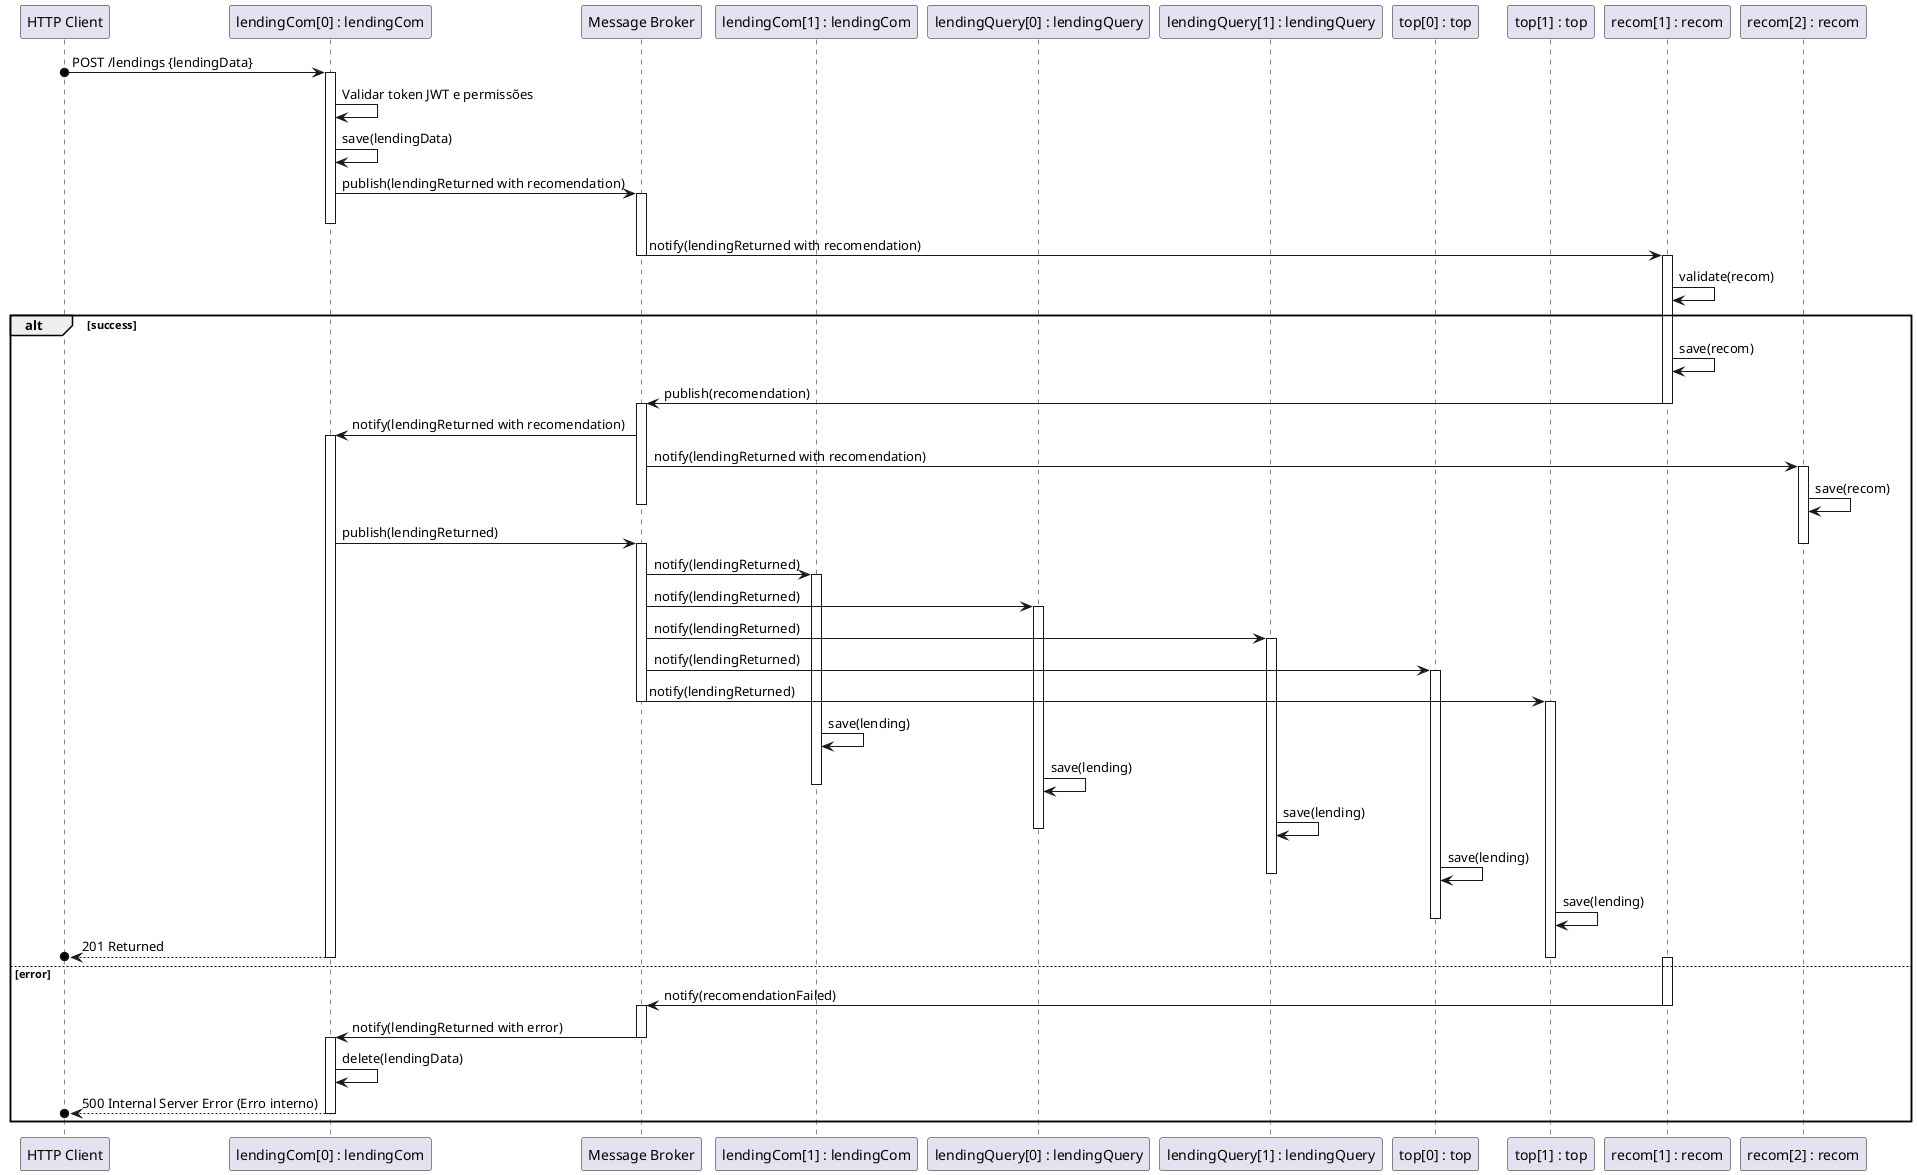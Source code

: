 @startuml
' Definindo os participantes
participant "HTTP Client" as client
participant "lendingCom[0] : lendingCom" as lending0
participant "Message Broker" as mb
participant "lendingCom[1] : lendingCom" as lending1
participant "lendingQuery[0] : lendingQuery" as lending01
participant "lendingQuery[1] : lendingQuery" as lending11
participant "top[0] : top" as top0
participant "top[1] : top" as top1
participant "recom[1] : recom" as  recom1
participant "recom[2] : recom" as  recom2


' O cliente faz uma requisição para criar um novo leitor
client o-> lending0: POST /lendings {lendingData}
activate lending0

' O lending Service valida o token e permissões localmente
lending0 -> lending0: Validar token JWT e permissões

' Verifica as permissões e cria o leitor
lending0 -> lending0: save(lendingData)

lending0 -> mb: publish(lendingReturned with recomendation)
activate mb
deactivate lending0
mb -> recom1: notify(lendingReturned with recomendation)
deactivate mb
activate recom1
recom1 -> recom1: validate(recom)
alt success
recom1 -> recom1: save(recom)

recom1 -> mb: publish(recomendation)


deactivate recom1
activate mb

mb -> lending0: notify(lendingReturned with recomendation)
activate lending0
mb -> recom2: notify(lendingReturned with recomendation)
activate recom2

recom2 -> recom2: save(recom)
deactivate mb



lending0 -> mb: publish(lendingReturned)
deactivate recom2

activate mb

' Replicando dados para a outra instância (espelhamento)
mb -> lending1: notify(lendingReturned)
activate lending1
mb -> lending01: notify(lendingReturned)
activate lending01
mb -> lending11: notify(lendingReturned)
activate lending11
mb -> top0: notify(lendingReturned)
activate top0
mb -> top1: notify(lendingReturned)
deactivate mb

activate top1



lending1 -> lending1: save(lending)
lending01 -> lending01: save(lending)
deactivate lending1
lending11 -> lending11: save(lending)
deactivate lending01
top0 -> top0: save(lending)
deactivate lending11
top1 -> top1: save(lending)
deactivate top0


' Responder ao cliente com sucesso final após a replicação
lending0 -->o client: 201 Returned
deactivate top1
deactivate lending0
else error

activate recom1
recom1 -> mb: notify(recomendationFailed)
deactivate recom1
activate mb
mb -> lending0: notify(lendingReturned with error)
deactivate mb
activate lending0
lending0 -> lending0: delete(lendingData)


lending0 -->o client: 500 Internal Server Error (Erro interno)
deactivate lending0
end
@enduml
